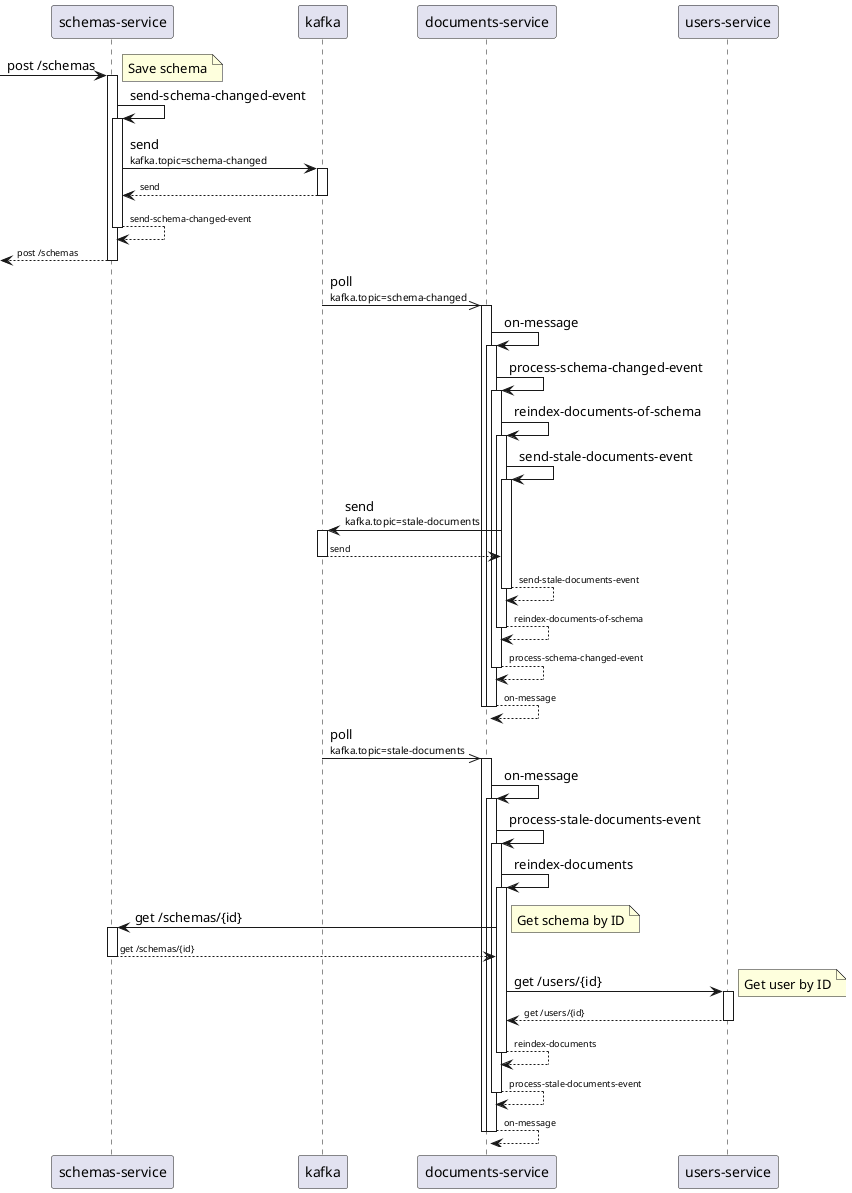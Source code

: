 @startuml
skinparam responseMessageBelowArrow true
[-> "schemas&#45;service": post &#47;schemas
activate "schemas&#45;service"
note right: Save schema
"schemas&#45;service" -> "schemas&#45;service": send&#45;schema&#45;changed&#45;event
activate "schemas&#45;service"
"schemas&#45;service" -> kafka: send\n<size:10>kafka.topic=schema&#45;changed</size>
activate kafka
return <size:9>send</size>
return <size:9>send&#45;schema&#45;changed&#45;event</size>
return <size:9>post &#47;schemas</size>
kafka ->> "documents&#45;service": poll\n<size:10>kafka.topic=schema&#45;changed</size>
activate "documents&#45;service"
"documents&#45;service" -> "documents&#45;service": on&#45;message
activate "documents&#45;service"
"documents&#45;service" -> "documents&#45;service": process&#45;schema&#45;changed&#45;event
activate "documents&#45;service"
"documents&#45;service" -> "documents&#45;service": reindex&#45;documents&#45;of&#45;schema
activate "documents&#45;service"
"documents&#45;service" -> "documents&#45;service": send&#45;stale&#45;documents&#45;event
activate "documents&#45;service"
"documents&#45;service" -> kafka: send\n<size:10>kafka.topic=stale&#45;documents</size>
activate kafka
return <size:9>send</size>
return <size:9>send&#45;stale&#45;documents&#45;event</size>
return <size:9>reindex&#45;documents&#45;of&#45;schema</size>
return <size:9>process&#45;schema&#45;changed&#45;event</size>
return <size:9>on&#45;message</size>
deactivate "documents&#45;service"
kafka ->> "documents&#45;service": poll\n<size:10>kafka.topic=stale&#45;documents</size>
activate "documents&#45;service"
"documents&#45;service" -> "documents&#45;service": on&#45;message
activate "documents&#45;service"
"documents&#45;service" -> "documents&#45;service": process&#45;stale&#45;documents&#45;event
activate "documents&#45;service"
"documents&#45;service" -> "documents&#45;service": reindex&#45;documents
activate "documents&#45;service"
"documents&#45;service" -> "schemas&#45;service": get &#47;schemas&#47;{id}
activate "schemas&#45;service"
note right: Get schema by ID
return <size:9>get &#47;schemas&#47;{id}</size>
"documents&#45;service" -> "users&#45;service": get &#47;users&#47;{id}
activate "users&#45;service"
note right: Get user by ID
return <size:9>get &#47;users&#47;{id}</size>
return <size:9>reindex&#45;documents</size>
return <size:9>process&#45;stale&#45;documents&#45;event</size>
return <size:9>on&#45;message</size>
deactivate "documents&#45;service"
@enduml
